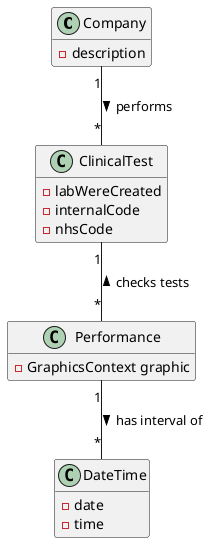 @startuml
hide methods

class Company {
    -description
}

class ClinicalTest {
    -labWereCreated
    -internalCode
    -nhsCode
}

class Performance {
    -GraphicsContext graphic
}

class DateTime {
    -date
    -time
}


Company"1" -- "*"ClinicalTest : > performs
ClinicalTest"1" -- "*"Performance : < checks tests
Performance"1" -- "*"DateTime : > has interval of


@enduml
